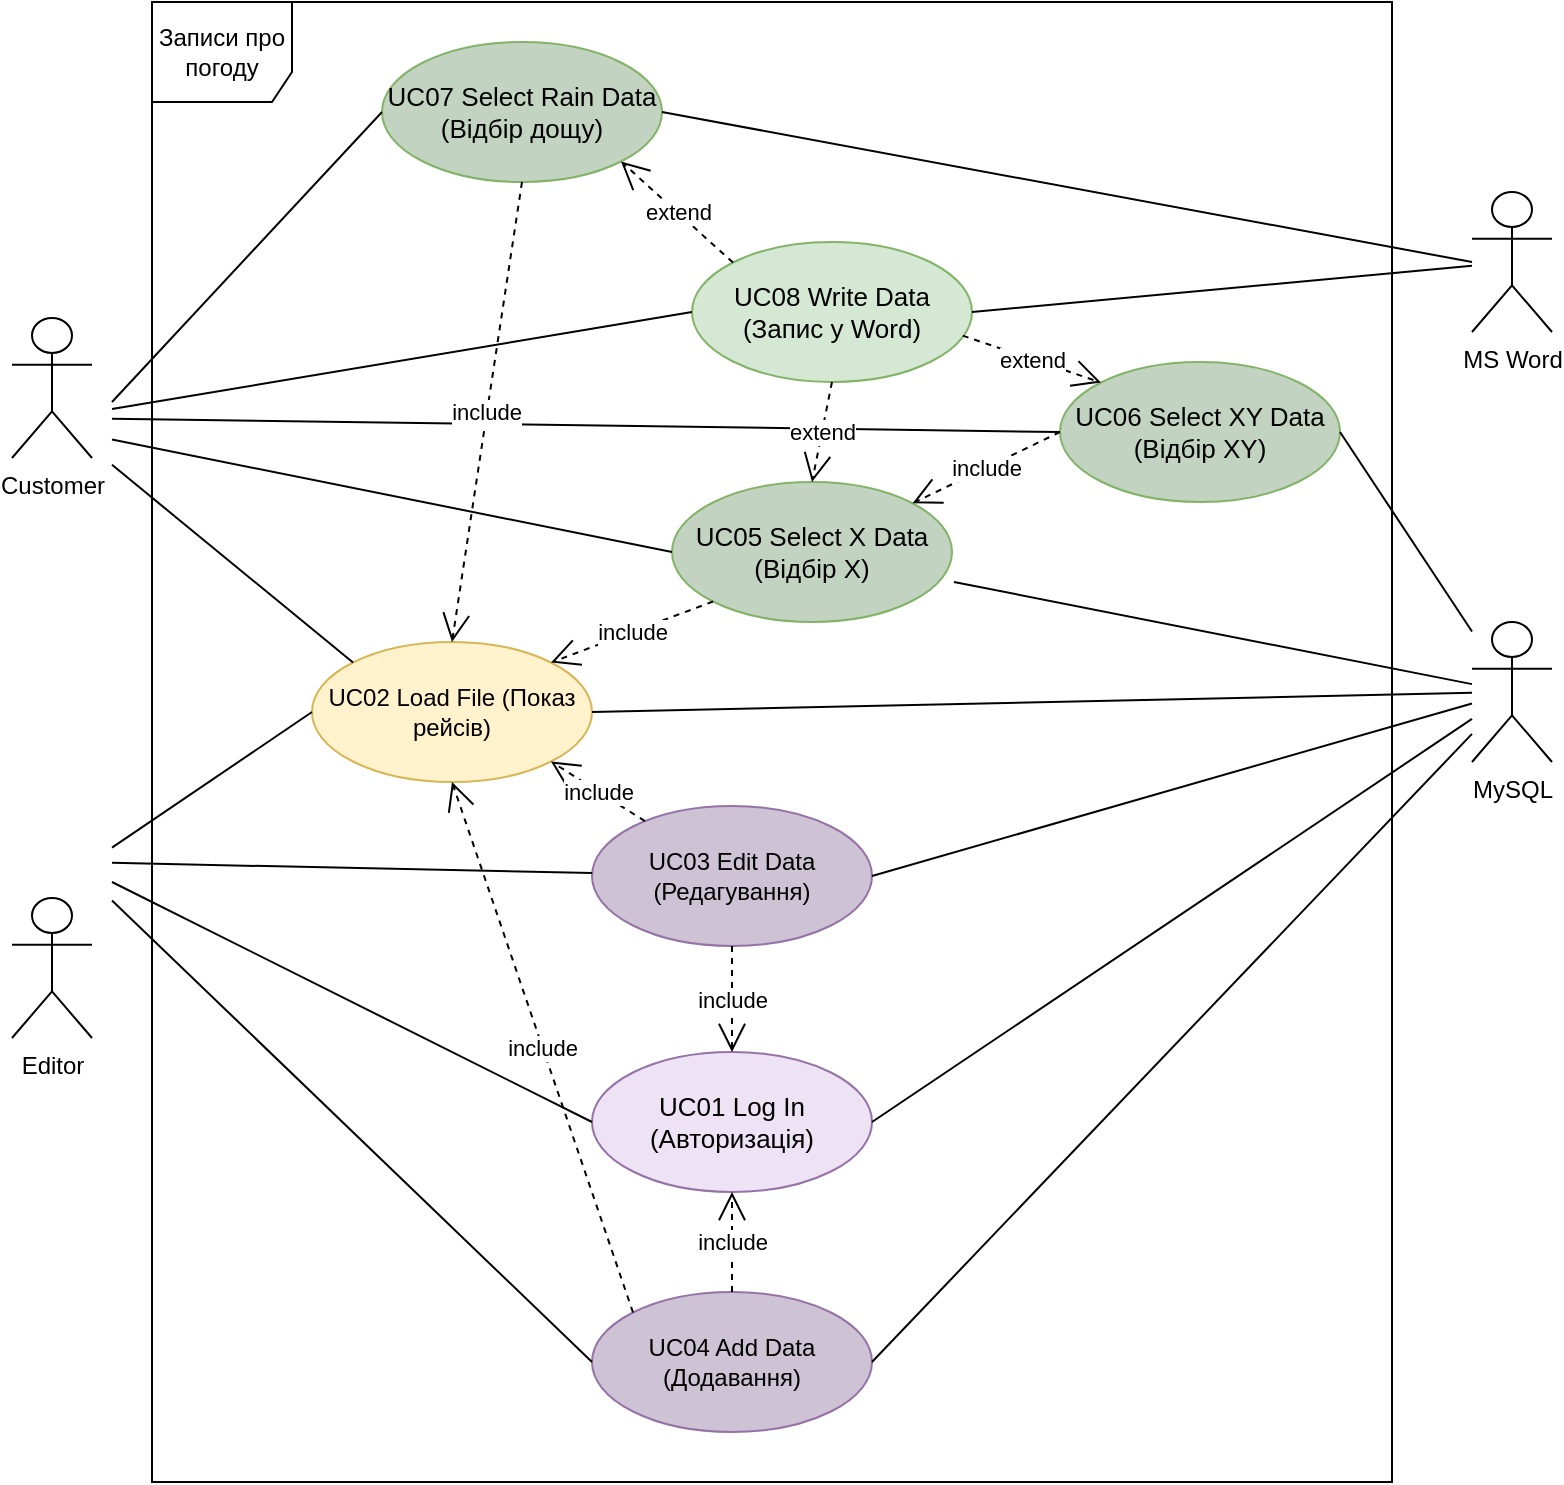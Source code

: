 <mxfile version="13.9.9" type="device"><diagram id="ccKa7QI-P8GvR7hEF40z" name="Страница 1"><mxGraphModel dx="1264" dy="592" grid="1" gridSize="10" guides="1" tooltips="1" connect="1" arrows="1" fold="1" page="1" pageScale="1" pageWidth="827" pageHeight="1169" math="0" shadow="0"><root><mxCell id="0"/><mxCell id="1" parent="0"/><mxCell id="01Rw1gun_b7voBIRZrpn-1" value="MySQL" style="shape=umlActor;verticalLabelPosition=bottom;labelBackgroundColor=#ffffff;verticalAlign=top;html=1;outlineConnect=0;" vertex="1" parent="1"><mxGeometry x="740" y="430" width="40" height="70" as="geometry"/></mxCell><mxCell id="01Rw1gun_b7voBIRZrpn-2" value="MS Word" style="shape=umlActor;verticalLabelPosition=bottom;labelBackgroundColor=#ffffff;verticalAlign=top;html=1;outlineConnect=0;" vertex="1" parent="1"><mxGeometry x="740" y="215" width="40" height="70" as="geometry"/></mxCell><mxCell id="01Rw1gun_b7voBIRZrpn-3" value="Записи про погоду" style="shape=umlFrame;whiteSpace=wrap;html=1;width=70;height=50;" vertex="1" parent="1"><mxGeometry x="80" y="120" width="620" height="740" as="geometry"/></mxCell><mxCell id="01Rw1gun_b7voBIRZrpn-4" value="UC04 Add Data (Додавання)" style="ellipse;whiteSpace=wrap;html=1;fillColor=#CEC3D4;strokeColor=#9673a6;" vertex="1" parent="1"><mxGeometry x="300" y="765" width="140" height="70" as="geometry"/></mxCell><mxCell id="01Rw1gun_b7voBIRZrpn-5" value="UC03 Edit Data (Редагування)" style="ellipse;whiteSpace=wrap;html=1;fillColor=#CEC3D4;strokeColor=#9673a6;" vertex="1" parent="1"><mxGeometry x="300" y="522" width="140" height="70" as="geometry"/></mxCell><mxCell id="01Rw1gun_b7voBIRZrpn-6" value="UC02 Load File (Показ рейсів)" style="ellipse;whiteSpace=wrap;html=1;fillColor=#fff2cc;strokeColor=#d6b656;" vertex="1" parent="1"><mxGeometry x="160" y="440" width="140" height="70" as="geometry"/></mxCell><mxCell id="01Rw1gun_b7voBIRZrpn-7" value="&lt;span style=&quot;font-family: &amp;#34;arial&amp;#34; ; font-size: 13px ; text-align: left ; white-space: pre-wrap&quot;&gt;UC01 Log In (Авторизація)&lt;/span&gt;" style="ellipse;whiteSpace=wrap;html=1;fillColor=#EEE2F5;strokeColor=#9673a6;" vertex="1" parent="1"><mxGeometry x="300" y="645" width="140" height="70" as="geometry"/></mxCell><mxCell id="01Rw1gun_b7voBIRZrpn-8" value="&lt;span style=&quot;font-size: 13px ; text-align: left ; white-space: pre-wrap&quot;&gt;UC05 Select X Data (Відбір Х)&lt;/span&gt;" style="ellipse;whiteSpace=wrap;html=1;fillColor=#C2D4C1;strokeColor=#82b366;" vertex="1" parent="1"><mxGeometry x="340" y="360" width="140" height="70" as="geometry"/></mxCell><mxCell id="01Rw1gun_b7voBIRZrpn-9" value="&lt;span style=&quot;font-family: &amp;#34;arial&amp;#34; ; font-size: 13px ; text-align: left ; white-space: pre-wrap&quot;&gt;UC06 Select XY Data (Відбір ХY)&lt;/span&gt;" style="ellipse;whiteSpace=wrap;html=1;fillColor=#C2D4C1;strokeColor=#82b366;" vertex="1" parent="1"><mxGeometry x="534" y="300" width="140" height="70" as="geometry"/></mxCell><mxCell id="01Rw1gun_b7voBIRZrpn-10" value="&lt;span style=&quot;font-size: 13px ; text-align: left ; white-space: pre-wrap&quot;&gt;UC08 Write Data (Запис у Word)&lt;/span&gt;" style="ellipse;whiteSpace=wrap;html=1;fillColor=#d5e8d4;strokeColor=#82b366;" vertex="1" parent="1"><mxGeometry x="350" y="240" width="140" height="70" as="geometry"/></mxCell><mxCell id="01Rw1gun_b7voBIRZrpn-11" value="" style="endArrow=none;html=1;exitX=0;exitY=0.5;exitDx=0;exitDy=0;" edge="1" parent="1" source="01Rw1gun_b7voBIRZrpn-7"><mxGeometry width="50" height="50" relative="1" as="geometry"><mxPoint x="720" y="680" as="sourcePoint"/><mxPoint x="60.0" y="560" as="targetPoint"/></mxGeometry></mxCell><mxCell id="01Rw1gun_b7voBIRZrpn-12" value="" style="endArrow=none;html=1;entryX=0;entryY=0;entryDx=0;entryDy=0;" edge="1" parent="1" target="01Rw1gun_b7voBIRZrpn-6"><mxGeometry width="50" height="50" relative="1" as="geometry"><mxPoint x="60.0" y="351.406" as="sourcePoint"/><mxPoint x="310" y="430" as="targetPoint"/></mxGeometry></mxCell><mxCell id="01Rw1gun_b7voBIRZrpn-13" value="" style="endArrow=none;html=1;entryX=0;entryY=0.5;entryDx=0;entryDy=0;" edge="1" parent="1" target="01Rw1gun_b7voBIRZrpn-6"><mxGeometry width="50" height="50" relative="1" as="geometry"><mxPoint x="60.0" y="542.847" as="sourcePoint"/><mxPoint x="190" y="660" as="targetPoint"/></mxGeometry></mxCell><mxCell id="01Rw1gun_b7voBIRZrpn-14" value="" style="endArrow=none;html=1;" edge="1" parent="1" target="01Rw1gun_b7voBIRZrpn-5"><mxGeometry width="50" height="50" relative="1" as="geometry"><mxPoint x="60.0" y="550.424" as="sourcePoint"/><mxPoint x="410" y="360" as="targetPoint"/></mxGeometry></mxCell><mxCell id="01Rw1gun_b7voBIRZrpn-15" value="" style="endArrow=none;html=1;entryX=0;entryY=0.5;entryDx=0;entryDy=0;" edge="1" parent="1" target="01Rw1gun_b7voBIRZrpn-4"><mxGeometry width="50" height="50" relative="1" as="geometry"><mxPoint x="60.0" y="569.231" as="sourcePoint"/><mxPoint x="410" y="460" as="targetPoint"/></mxGeometry></mxCell><mxCell id="01Rw1gun_b7voBIRZrpn-16" value="" style="endArrow=none;html=1;entryX=0;entryY=0.5;entryDx=0;entryDy=0;" edge="1" parent="1" target="01Rw1gun_b7voBIRZrpn-8"><mxGeometry width="50" height="50" relative="1" as="geometry"><mxPoint x="60.0" y="338.729" as="sourcePoint"/><mxPoint x="410" y="460" as="targetPoint"/></mxGeometry></mxCell><mxCell id="01Rw1gun_b7voBIRZrpn-17" value="" style="endArrow=none;html=1;entryX=0;entryY=0.5;entryDx=0;entryDy=0;" edge="1" parent="1" target="01Rw1gun_b7voBIRZrpn-9"><mxGeometry width="50" height="50" relative="1" as="geometry"><mxPoint x="60.0" y="328.333" as="sourcePoint"/><mxPoint x="410" y="460" as="targetPoint"/></mxGeometry></mxCell><mxCell id="01Rw1gun_b7voBIRZrpn-18" value="" style="endArrow=none;html=1;entryX=0;entryY=0.5;entryDx=0;entryDy=0;" edge="1" parent="1" target="01Rw1gun_b7voBIRZrpn-10"><mxGeometry width="50" height="50" relative="1" as="geometry"><mxPoint x="60.0" y="323.496" as="sourcePoint"/><mxPoint x="410" y="460" as="targetPoint"/></mxGeometry></mxCell><mxCell id="01Rw1gun_b7voBIRZrpn-19" value="" style="endArrow=none;html=1;exitX=1.007;exitY=0.714;exitDx=0;exitDy=0;exitPerimeter=0;" edge="1" parent="1" source="01Rw1gun_b7voBIRZrpn-8" target="01Rw1gun_b7voBIRZrpn-1"><mxGeometry width="50" height="50" relative="1" as="geometry"><mxPoint x="540" y="360" as="sourcePoint"/><mxPoint x="740" y="323" as="targetPoint"/></mxGeometry></mxCell><mxCell id="01Rw1gun_b7voBIRZrpn-20" value="" style="endArrow=none;html=1;exitX=1;exitY=0.5;exitDx=0;exitDy=0;" edge="1" parent="1" source="01Rw1gun_b7voBIRZrpn-9" target="01Rw1gun_b7voBIRZrpn-1"><mxGeometry width="50" height="50" relative="1" as="geometry"><mxPoint x="530" y="390" as="sourcePoint"/><mxPoint x="580" y="340" as="targetPoint"/></mxGeometry></mxCell><mxCell id="01Rw1gun_b7voBIRZrpn-21" value="" style="endArrow=none;html=1;exitX=1;exitY=0.5;exitDx=0;exitDy=0;" edge="1" parent="1" source="01Rw1gun_b7voBIRZrpn-10" target="01Rw1gun_b7voBIRZrpn-2"><mxGeometry width="50" height="50" relative="1" as="geometry"><mxPoint x="360" y="510" as="sourcePoint"/><mxPoint x="410" y="460" as="targetPoint"/></mxGeometry></mxCell><mxCell id="01Rw1gun_b7voBIRZrpn-22" value="" style="endArrow=none;html=1;exitX=1;exitY=0.5;exitDx=0;exitDy=0;" edge="1" parent="1" source="01Rw1gun_b7voBIRZrpn-6" target="01Rw1gun_b7voBIRZrpn-1"><mxGeometry width="50" height="50" relative="1" as="geometry"><mxPoint x="570" y="430" as="sourcePoint"/><mxPoint x="620" y="380" as="targetPoint"/></mxGeometry></mxCell><mxCell id="01Rw1gun_b7voBIRZrpn-23" value="" style="endArrow=none;html=1;exitX=1;exitY=0.5;exitDx=0;exitDy=0;" edge="1" parent="1" source="01Rw1gun_b7voBIRZrpn-7" target="01Rw1gun_b7voBIRZrpn-1"><mxGeometry width="50" height="50" relative="1" as="geometry"><mxPoint x="560" y="550" as="sourcePoint"/><mxPoint x="610" y="500" as="targetPoint"/></mxGeometry></mxCell><mxCell id="01Rw1gun_b7voBIRZrpn-24" value="" style="endArrow=none;html=1;exitX=1;exitY=0.5;exitDx=0;exitDy=0;" edge="1" parent="1" source="01Rw1gun_b7voBIRZrpn-5" target="01Rw1gun_b7voBIRZrpn-1"><mxGeometry width="50" height="50" relative="1" as="geometry"><mxPoint x="530" y="670" as="sourcePoint"/><mxPoint x="580" y="620" as="targetPoint"/></mxGeometry></mxCell><mxCell id="01Rw1gun_b7voBIRZrpn-25" value="" style="endArrow=none;html=1;exitX=1;exitY=0.5;exitDx=0;exitDy=0;" edge="1" parent="1" source="01Rw1gun_b7voBIRZrpn-4" target="01Rw1gun_b7voBIRZrpn-1"><mxGeometry width="50" height="50" relative="1" as="geometry"><mxPoint x="550" y="710" as="sourcePoint"/><mxPoint x="600" y="660" as="targetPoint"/></mxGeometry></mxCell><mxCell id="01Rw1gun_b7voBIRZrpn-26" value="include" style="endArrow=open;endSize=12;dashed=1;html=1;exitX=0;exitY=0.5;exitDx=0;exitDy=0;" edge="1" parent="1" source="01Rw1gun_b7voBIRZrpn-9" target="01Rw1gun_b7voBIRZrpn-8"><mxGeometry width="160" relative="1" as="geometry"><mxPoint x="480" y="370" as="sourcePoint"/><mxPoint x="640" y="370" as="targetPoint"/></mxGeometry></mxCell><mxCell id="01Rw1gun_b7voBIRZrpn-27" value="include" style="endArrow=open;endSize=12;dashed=1;html=1;exitX=0.5;exitY=1;exitDx=0;exitDy=0;" edge="1" parent="1" source="01Rw1gun_b7voBIRZrpn-5" target="01Rw1gun_b7voBIRZrpn-7"><mxGeometry width="160" relative="1" as="geometry"><mxPoint x="460.503" y="299.749" as="sourcePoint"/><mxPoint x="403.497" y="340.251" as="targetPoint"/></mxGeometry></mxCell><mxCell id="01Rw1gun_b7voBIRZrpn-28" value="include" style="endArrow=open;endSize=12;dashed=1;html=1;exitX=0.5;exitY=0;exitDx=0;exitDy=0;entryX=0.5;entryY=1;entryDx=0;entryDy=0;" edge="1" parent="1" source="01Rw1gun_b7voBIRZrpn-4" target="01Rw1gun_b7voBIRZrpn-7"><mxGeometry width="160" relative="1" as="geometry"><mxPoint x="380" y="595" as="sourcePoint"/><mxPoint x="380" y="640" as="targetPoint"/></mxGeometry></mxCell><mxCell id="01Rw1gun_b7voBIRZrpn-29" value="extend" style="endArrow=open;endSize=12;dashed=1;html=1;exitX=0.5;exitY=1;exitDx=0;exitDy=0;entryX=0.5;entryY=0;entryDx=0;entryDy=0;" edge="1" parent="1" source="01Rw1gun_b7voBIRZrpn-10" target="01Rw1gun_b7voBIRZrpn-8"><mxGeometry width="160" relative="1" as="geometry"><mxPoint x="460.503" y="299.749" as="sourcePoint"/><mxPoint x="403.497" y="340.251" as="targetPoint"/></mxGeometry></mxCell><mxCell id="01Rw1gun_b7voBIRZrpn-30" value="extend" style="endArrow=open;endSize=12;dashed=1;html=1;exitX=0.967;exitY=0.669;exitDx=0;exitDy=0;entryX=0;entryY=0;entryDx=0;entryDy=0;exitPerimeter=0;" edge="1" parent="1" source="01Rw1gun_b7voBIRZrpn-10" target="01Rw1gun_b7voBIRZrpn-9"><mxGeometry width="160" relative="1" as="geometry"><mxPoint x="360" y="230" as="sourcePoint"/><mxPoint x="354" y="330" as="targetPoint"/></mxGeometry></mxCell><mxCell id="01Rw1gun_b7voBIRZrpn-31" value="include" style="endArrow=open;endSize=12;dashed=1;html=1;entryX=1;entryY=0;entryDx=0;entryDy=0;exitX=0;exitY=1;exitDx=0;exitDy=0;" edge="1" parent="1" source="01Rw1gun_b7voBIRZrpn-8" target="01Rw1gun_b7voBIRZrpn-6"><mxGeometry width="160" relative="1" as="geometry"><mxPoint x="340" y="420" as="sourcePoint"/><mxPoint x="330.503" y="360.251" as="targetPoint"/></mxGeometry></mxCell><mxCell id="01Rw1gun_b7voBIRZrpn-32" value="include" style="endArrow=open;endSize=12;dashed=1;html=1;entryX=1;entryY=1;entryDx=0;entryDy=0;" edge="1" parent="1" source="01Rw1gun_b7voBIRZrpn-5" target="01Rw1gun_b7voBIRZrpn-6"><mxGeometry width="160" relative="1" as="geometry"><mxPoint x="280" y="340" as="sourcePoint"/><mxPoint x="340.503" y="370.251" as="targetPoint"/></mxGeometry></mxCell><mxCell id="01Rw1gun_b7voBIRZrpn-33" value="include" style="endArrow=open;endSize=12;dashed=1;html=1;exitX=0;exitY=0;exitDx=0;exitDy=0;entryX=0.5;entryY=1;entryDx=0;entryDy=0;" edge="1" parent="1" source="01Rw1gun_b7voBIRZrpn-4" target="01Rw1gun_b7voBIRZrpn-6"><mxGeometry width="160" relative="1" as="geometry"><mxPoint x="290" y="350" as="sourcePoint"/><mxPoint x="350.503" y="380.251" as="targetPoint"/></mxGeometry></mxCell><mxCell id="01Rw1gun_b7voBIRZrpn-34" value="Editor" style="shape=umlActor;verticalLabelPosition=bottom;labelBackgroundColor=#ffffff;verticalAlign=top;html=1;outlineConnect=0;" vertex="1" parent="1"><mxGeometry x="10" y="568" width="40" height="70" as="geometry"/></mxCell><mxCell id="01Rw1gun_b7voBIRZrpn-35" value="Customer" style="shape=umlActor;verticalLabelPosition=bottom;labelBackgroundColor=#ffffff;verticalAlign=top;html=1;outlineConnect=0;" vertex="1" parent="1"><mxGeometry x="10" y="278" width="40" height="70" as="geometry"/></mxCell><mxCell id="01Rw1gun_b7voBIRZrpn-36" value="&lt;span style=&quot;font-size: 13px ; text-align: left ; white-space: pre-wrap&quot;&gt;UC07 Select Rain Data (Відбір дощу)&lt;/span&gt;" style="ellipse;whiteSpace=wrap;html=1;fillColor=#C2D4C1;strokeColor=#82b366;" vertex="1" parent="1"><mxGeometry x="195" y="140" width="140" height="70" as="geometry"/></mxCell><mxCell id="01Rw1gun_b7voBIRZrpn-37" value="include" style="endArrow=open;endSize=12;dashed=1;html=1;entryX=0.5;entryY=0;entryDx=0;entryDy=0;exitX=0.5;exitY=1;exitDx=0;exitDy=0;" edge="1" parent="1" source="01Rw1gun_b7voBIRZrpn-36" target="01Rw1gun_b7voBIRZrpn-6"><mxGeometry width="160" relative="1" as="geometry"><mxPoint x="170" y="370" as="sourcePoint"/><mxPoint x="290.005" y="460.508" as="targetPoint"/></mxGeometry></mxCell><mxCell id="01Rw1gun_b7voBIRZrpn-38" value="extend" style="endArrow=open;endSize=12;dashed=1;html=1;exitX=0;exitY=0;exitDx=0;exitDy=0;entryX=1;entryY=1;entryDx=0;entryDy=0;" edge="1" parent="1" source="01Rw1gun_b7voBIRZrpn-10" target="01Rw1gun_b7voBIRZrpn-36"><mxGeometry width="160" relative="1" as="geometry"><mxPoint x="430" y="320" as="sourcePoint"/><mxPoint x="415" y="390" as="targetPoint"/></mxGeometry></mxCell><mxCell id="01Rw1gun_b7voBIRZrpn-39" value="" style="endArrow=none;html=1;exitX=1;exitY=0.5;exitDx=0;exitDy=0;" edge="1" parent="1" source="01Rw1gun_b7voBIRZrpn-36"><mxGeometry width="50" height="50" relative="1" as="geometry"><mxPoint x="500.0" y="285" as="sourcePoint"/><mxPoint x="740" y="250" as="targetPoint"/></mxGeometry></mxCell><mxCell id="01Rw1gun_b7voBIRZrpn-40" value="" style="endArrow=none;html=1;exitX=0;exitY=0.5;exitDx=0;exitDy=0;" edge="1" parent="1" source="01Rw1gun_b7voBIRZrpn-36"><mxGeometry width="50" height="50" relative="1" as="geometry"><mxPoint x="345" y="185" as="sourcePoint"/><mxPoint x="60.0" y="320" as="targetPoint"/></mxGeometry></mxCell></root></mxGraphModel></diagram></mxfile>